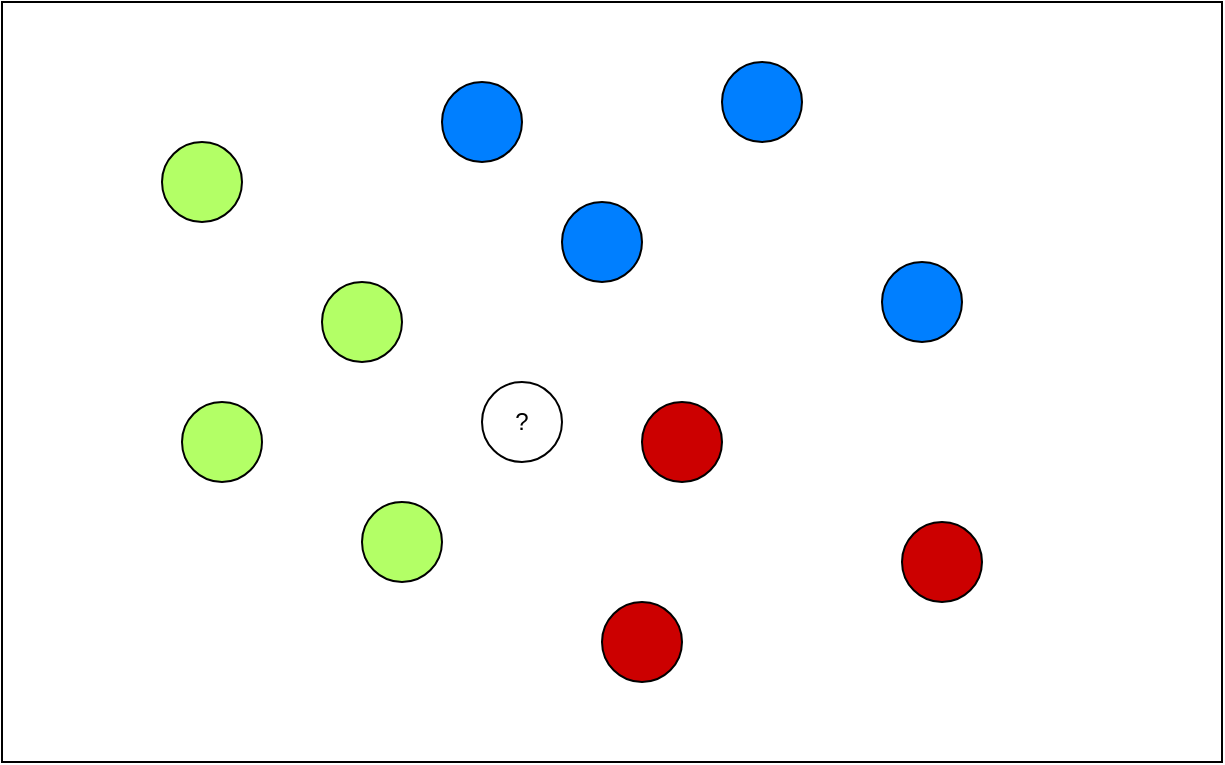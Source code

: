 <mxGraphModel dx="905" dy="574" grid="1" gridSize="10" guides="1" tooltips="1" connect="1" arrows="1" fold="1" page="1" pageScale="1" pageWidth="827" pageHeight="1169" background="#ffffff"><root><mxCell id="0"/><mxCell id="1" parent="0"/><mxCell id="3" value="" style="rounded=0;whiteSpace=wrap;html=1;" parent="1" vertex="1"><mxGeometry x="80" y="60" width="610" height="380" as="geometry"/></mxCell><mxCell id="4" value="" style="ellipse;whiteSpace=wrap;html=1;aspect=fixed;fillColor=#B3FF66;" parent="1" vertex="1"><mxGeometry x="160" y="130" width="40" height="40" as="geometry"/></mxCell><mxCell id="5" value="" style="ellipse;whiteSpace=wrap;html=1;aspect=fixed;fillColor=#B3FF66;" parent="1" vertex="1"><mxGeometry x="240" y="200" width="40" height="40" as="geometry"/></mxCell><mxCell id="6" value="" style="ellipse;whiteSpace=wrap;html=1;aspect=fixed;fillColor=#007FFF;" parent="1" vertex="1"><mxGeometry x="300" y="100" width="40" height="40" as="geometry"/></mxCell><mxCell id="7" value="" style="ellipse;whiteSpace=wrap;html=1;aspect=fixed;fillColor=#007FFF;" parent="1" vertex="1"><mxGeometry x="360" y="160" width="40" height="40" as="geometry"/></mxCell><mxCell id="8" value="" style="ellipse;whiteSpace=wrap;html=1;aspect=fixed;fillColor=#007FFF;" parent="1" vertex="1"><mxGeometry x="440" y="90" width="40" height="40" as="geometry"/></mxCell><mxCell id="9" value="" style="ellipse;whiteSpace=wrap;html=1;aspect=fixed;fillColor=#007FFF;" parent="1" vertex="1"><mxGeometry x="520" y="190" width="40" height="40" as="geometry"/></mxCell><mxCell id="10" value="" style="ellipse;whiteSpace=wrap;html=1;aspect=fixed;fillColor=#CC0000;" parent="1" vertex="1"><mxGeometry x="400" y="260" width="40" height="40" as="geometry"/></mxCell><mxCell id="11" value="" style="ellipse;whiteSpace=wrap;html=1;aspect=fixed;fillColor=#B3FF66;" parent="1" vertex="1"><mxGeometry x="260" y="310" width="40" height="40" as="geometry"/></mxCell><mxCell id="12" value="" style="ellipse;whiteSpace=wrap;html=1;aspect=fixed;fillColor=#B3FF66;" parent="1" vertex="1"><mxGeometry x="170" y="260" width="40" height="40" as="geometry"/></mxCell><mxCell id="13" value="" style="ellipse;whiteSpace=wrap;html=1;aspect=fixed;fillColor=#CC0000;" parent="1" vertex="1"><mxGeometry x="380" y="360" width="40" height="40" as="geometry"/></mxCell><mxCell id="14" value="" style="ellipse;whiteSpace=wrap;html=1;aspect=fixed;fillColor=#CC0000;" parent="1" vertex="1"><mxGeometry x="530" y="320" width="40" height="40" as="geometry"/></mxCell><mxCell id="17" value="?" style="ellipse;whiteSpace=wrap;html=1;aspect=fixed;fillColor=none;" parent="1" vertex="1"><mxGeometry x="320" y="250" width="40" height="40" as="geometry"/></mxCell></root></mxGraphModel>
